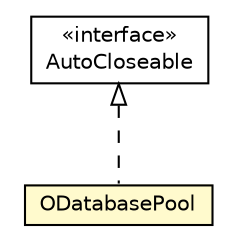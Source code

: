 #!/usr/local/bin/dot
#
# Class diagram 
# Generated by UMLGraph version R5_6-24-gf6e263 (http://www.umlgraph.org/)
#

digraph G {
	edge [fontname="Helvetica",fontsize=10,labelfontname="Helvetica",labelfontsize=10];
	node [fontname="Helvetica",fontsize=10,shape=plaintext];
	nodesep=0.25;
	ranksep=0.5;
	// com.orientechnologies.orient.core.db.ODatabasePool
	c2546720 [label=<<table title="com.orientechnologies.orient.core.db.ODatabasePool" border="0" cellborder="1" cellspacing="0" cellpadding="2" port="p" bgcolor="lemonChiffon" href="./ODatabasePool.html">
		<tr><td><table border="0" cellspacing="0" cellpadding="1">
<tr><td align="center" balign="center"> ODatabasePool </td></tr>
		</table></td></tr>
		</table>>, URL="./ODatabasePool.html", fontname="Helvetica", fontcolor="black", fontsize=10.0];
	//com.orientechnologies.orient.core.db.ODatabasePool implements java.lang.AutoCloseable
	c2549212:p -> c2546720:p [dir=back,arrowtail=empty,style=dashed];
	// java.lang.AutoCloseable
	c2549212 [label=<<table title="java.lang.AutoCloseable" border="0" cellborder="1" cellspacing="0" cellpadding="2" port="p" href="http://java.sun.com/j2se/1.4.2/docs/api/java/lang/AutoCloseable.html">
		<tr><td><table border="0" cellspacing="0" cellpadding="1">
<tr><td align="center" balign="center"> &#171;interface&#187; </td></tr>
<tr><td align="center" balign="center"> AutoCloseable </td></tr>
		</table></td></tr>
		</table>>, URL="http://java.sun.com/j2se/1.4.2/docs/api/java/lang/AutoCloseable.html", fontname="Helvetica", fontcolor="black", fontsize=10.0];
}

